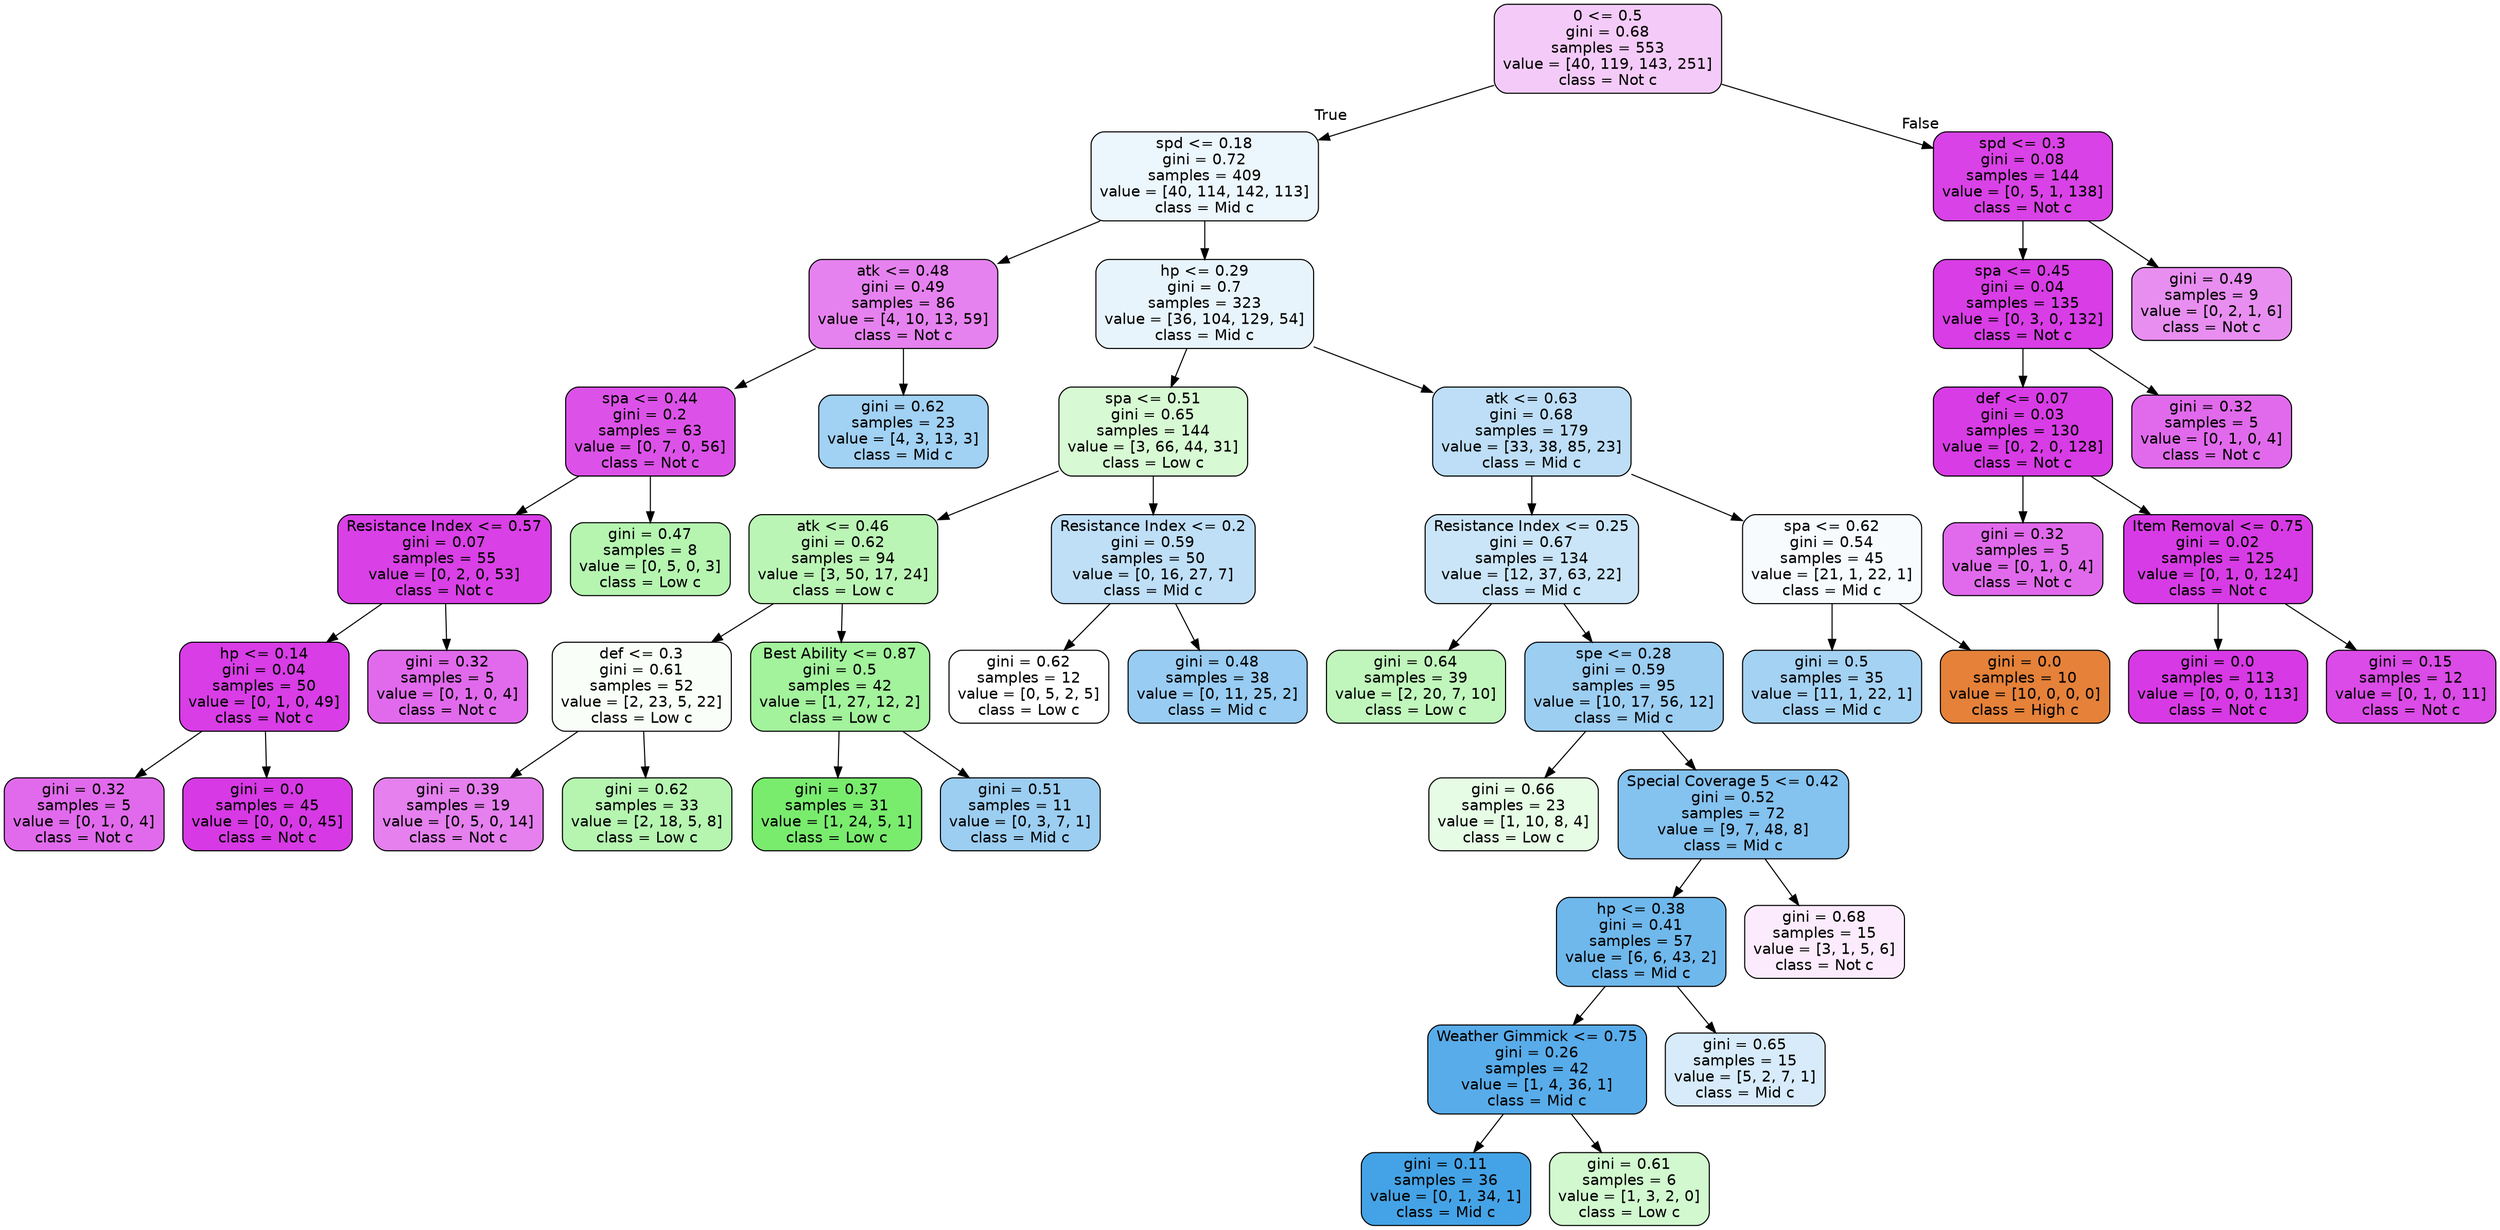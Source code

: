 digraph Tree {
node [shape=box, style="filled, rounded", color="black", fontname=helvetica] ;
edge [fontname=helvetica] ;
0 [label="0 <= 0.5\ngini = 0.68\nsamples = 553\nvalue = [40, 119, 143, 251]\nclass = Not c", fillcolor="#f4cbf8"] ;
1 [label="spd <= 0.18\ngini = 0.72\nsamples = 409\nvalue = [40, 114, 142, 113]\nclass = Mid c", fillcolor="#ecf6fd"] ;
0 -> 1 [labeldistance=2.5, labelangle=45, headlabel="True"] ;
2 [label="atk <= 0.48\ngini = 0.49\nsamples = 86\nvalue = [4, 10, 13, 59]\nclass = Not c", fillcolor="#e682ef"] ;
1 -> 2 ;
3 [label="spa <= 0.44\ngini = 0.2\nsamples = 63\nvalue = [0, 7, 0, 56]\nclass = Not c", fillcolor="#dc52e8"] ;
2 -> 3 ;
4 [label="Resistance Index <= 0.57\ngini = 0.07\nsamples = 55\nvalue = [0, 2, 0, 53]\nclass = Not c", fillcolor="#d940e6"] ;
3 -> 4 ;
5 [label="hp <= 0.14\ngini = 0.04\nsamples = 50\nvalue = [0, 1, 0, 49]\nclass = Not c", fillcolor="#d83de6"] ;
4 -> 5 ;
6 [label="gini = 0.32\nsamples = 5\nvalue = [0, 1, 0, 4]\nclass = Not c", fillcolor="#e16aec"] ;
5 -> 6 ;
7 [label="gini = 0.0\nsamples = 45\nvalue = [0, 0, 0, 45]\nclass = Not c", fillcolor="#d739e5"] ;
5 -> 7 ;
8 [label="gini = 0.32\nsamples = 5\nvalue = [0, 1, 0, 4]\nclass = Not c", fillcolor="#e16aec"] ;
4 -> 8 ;
9 [label="gini = 0.47\nsamples = 8\nvalue = [0, 5, 0, 3]\nclass = Low c", fillcolor="#b5f5b0"] ;
3 -> 9 ;
10 [label="gini = 0.62\nsamples = 23\nvalue = [4, 3, 13, 3]\nclass = Mid c", fillcolor="#a1d1f3"] ;
2 -> 10 ;
11 [label="hp <= 0.29\ngini = 0.7\nsamples = 323\nvalue = [36, 104, 129, 54]\nclass = Mid c", fillcolor="#e8f4fc"] ;
1 -> 11 ;
12 [label="spa <= 0.51\ngini = 0.65\nsamples = 144\nvalue = [3, 66, 44, 31]\nclass = Low c", fillcolor="#d7f9d3"] ;
11 -> 12 ;
13 [label="atk <= 0.46\ngini = 0.62\nsamples = 94\nvalue = [3, 50, 17, 24]\nclass = Low c", fillcolor="#bbf5b5"] ;
12 -> 13 ;
14 [label="def <= 0.3\ngini = 0.61\nsamples = 52\nvalue = [2, 23, 5, 22]\nclass = Low c", fillcolor="#f9fef8"] ;
13 -> 14 ;
15 [label="gini = 0.39\nsamples = 19\nvalue = [0, 5, 0, 14]\nclass = Not c", fillcolor="#e580ee"] ;
14 -> 15 ;
16 [label="gini = 0.62\nsamples = 33\nvalue = [2, 18, 5, 8]\nclass = Low c", fillcolor="#b5f5b0"] ;
14 -> 16 ;
17 [label="Best Ability <= 0.87\ngini = 0.5\nsamples = 42\nvalue = [1, 27, 12, 2]\nclass = Low c", fillcolor="#a3f29c"] ;
13 -> 17 ;
18 [label="gini = 0.37\nsamples = 31\nvalue = [1, 24, 5, 1]\nclass = Low c", fillcolor="#79ec6e"] ;
17 -> 18 ;
19 [label="gini = 0.51\nsamples = 11\nvalue = [0, 3, 7, 1]\nclass = Mid c", fillcolor="#9ccef2"] ;
17 -> 19 ;
20 [label="Resistance Index <= 0.2\ngini = 0.59\nsamples = 50\nvalue = [0, 16, 27, 7]\nclass = Mid c", fillcolor="#bfdff7"] ;
12 -> 20 ;
21 [label="gini = 0.62\nsamples = 12\nvalue = [0, 5, 2, 5]\nclass = Low c", fillcolor="#ffffff"] ;
20 -> 21 ;
22 [label="gini = 0.48\nsamples = 38\nvalue = [0, 11, 25, 2]\nclass = Mid c", fillcolor="#98ccf2"] ;
20 -> 22 ;
23 [label="atk <= 0.63\ngini = 0.68\nsamples = 179\nvalue = [33, 38, 85, 23]\nclass = Mid c", fillcolor="#bddef6"] ;
11 -> 23 ;
24 [label="Resistance Index <= 0.25\ngini = 0.67\nsamples = 134\nvalue = [12, 37, 63, 22]\nclass = Mid c", fillcolor="#cae5f8"] ;
23 -> 24 ;
25 [label="gini = 0.64\nsamples = 39\nvalue = [2, 20, 7, 10]\nclass = Low c", fillcolor="#c0f6bb"] ;
24 -> 25 ;
26 [label="spe <= 0.28\ngini = 0.59\nsamples = 95\nvalue = [10, 17, 56, 12]\nclass = Mid c", fillcolor="#9ccef2"] ;
24 -> 26 ;
27 [label="gini = 0.66\nsamples = 23\nvalue = [1, 10, 8, 4]\nclass = Low c", fillcolor="#e6fce5"] ;
26 -> 27 ;
28 [label="Special Coverage 5 <= 0.42\ngini = 0.52\nsamples = 72\nvalue = [9, 7, 48, 8]\nclass = Mid c", fillcolor="#84c2ef"] ;
26 -> 28 ;
29 [label="hp <= 0.38\ngini = 0.41\nsamples = 57\nvalue = [6, 6, 43, 2]\nclass = Mid c", fillcolor="#6fb8ec"] ;
28 -> 29 ;
30 [label="Weather Gimmick <= 0.75\ngini = 0.26\nsamples = 42\nvalue = [1, 4, 36, 1]\nclass = Mid c", fillcolor="#58ace9"] ;
29 -> 30 ;
31 [label="gini = 0.11\nsamples = 36\nvalue = [0, 1, 34, 1]\nclass = Mid c", fillcolor="#44a3e6"] ;
30 -> 31 ;
32 [label="gini = 0.61\nsamples = 6\nvalue = [1, 3, 2, 0]\nclass = Low c", fillcolor="#d1f8ce"] ;
30 -> 32 ;
33 [label="gini = 0.65\nsamples = 15\nvalue = [5, 2, 7, 1]\nclass = Mid c", fillcolor="#d7ebfa"] ;
29 -> 33 ;
34 [label="gini = 0.68\nsamples = 15\nvalue = [3, 1, 5, 6]\nclass = Not c", fillcolor="#fbebfc"] ;
28 -> 34 ;
35 [label="spa <= 0.62\ngini = 0.54\nsamples = 45\nvalue = [21, 1, 22, 1]\nclass = Mid c", fillcolor="#f7fbfe"] ;
23 -> 35 ;
36 [label="gini = 0.5\nsamples = 35\nvalue = [11, 1, 22, 1]\nclass = Mid c", fillcolor="#a4d2f3"] ;
35 -> 36 ;
37 [label="gini = 0.0\nsamples = 10\nvalue = [10, 0, 0, 0]\nclass = High c", fillcolor="#e58139"] ;
35 -> 37 ;
38 [label="spd <= 0.3\ngini = 0.08\nsamples = 144\nvalue = [0, 5, 1, 138]\nclass = Not c", fillcolor="#d942e6"] ;
0 -> 38 [labeldistance=2.5, labelangle=-45, headlabel="False"] ;
39 [label="spa <= 0.45\ngini = 0.04\nsamples = 135\nvalue = [0, 3, 0, 132]\nclass = Not c", fillcolor="#d83de6"] ;
38 -> 39 ;
40 [label="def <= 0.07\ngini = 0.03\nsamples = 130\nvalue = [0, 2, 0, 128]\nclass = Not c", fillcolor="#d83ce5"] ;
39 -> 40 ;
41 [label="gini = 0.32\nsamples = 5\nvalue = [0, 1, 0, 4]\nclass = Not c", fillcolor="#e16aec"] ;
40 -> 41 ;
42 [label="Item Removal <= 0.75\ngini = 0.02\nsamples = 125\nvalue = [0, 1, 0, 124]\nclass = Not c", fillcolor="#d73be5"] ;
40 -> 42 ;
43 [label="gini = 0.0\nsamples = 113\nvalue = [0, 0, 0, 113]\nclass = Not c", fillcolor="#d739e5"] ;
42 -> 43 ;
44 [label="gini = 0.15\nsamples = 12\nvalue = [0, 1, 0, 11]\nclass = Not c", fillcolor="#db4be7"] ;
42 -> 44 ;
45 [label="gini = 0.32\nsamples = 5\nvalue = [0, 1, 0, 4]\nclass = Not c", fillcolor="#e16aec"] ;
39 -> 45 ;
46 [label="gini = 0.49\nsamples = 9\nvalue = [0, 2, 1, 6]\nclass = Not c", fillcolor="#e88ef0"] ;
38 -> 46 ;
}